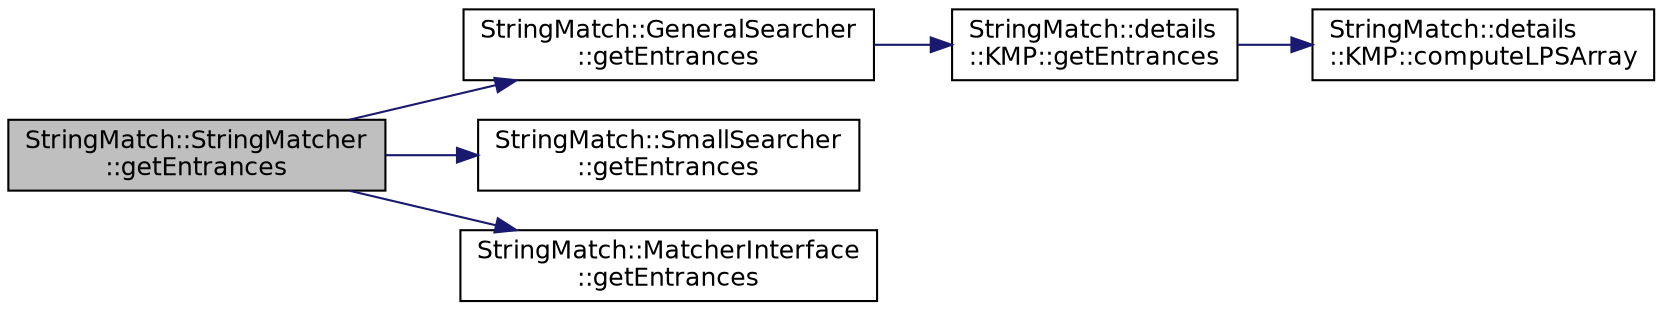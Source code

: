 digraph "StringMatch::StringMatcher::getEntrances"
{
 // INTERACTIVE_SVG=YES
 // LATEX_PDF_SIZE
  edge [fontname="Helvetica",fontsize="12",labelfontname="Helvetica",labelfontsize="12"];
  node [fontname="Helvetica",fontsize="12",shape=record];
  rankdir="LR";
  Node1 [label="StringMatch::StringMatcher\l::getEntrances",height=0.2,width=0.4,color="black", fillcolor="grey75", style="filled", fontcolor="black",tooltip=" "];
  Node1 -> Node2 [color="midnightblue",fontsize="12",style="solid",fontname="Helvetica"];
  Node2 [label="StringMatch::GeneralSearcher\l::getEntrances",height=0.2,width=0.4,color="black", fillcolor="white", style="filled",URL="$a00874.html#a374076af653dd977dad6adc61ee47d89",tooltip="Complexity: O(|text| + |pattern|)"];
  Node2 -> Node3 [color="midnightblue",fontsize="12",style="solid",fontname="Helvetica"];
  Node3 [label="StringMatch::details\l::KMP::getEntrances",height=0.2,width=0.4,color="black", fillcolor="white", style="filled",URL="$a00890.html#a8fd130f29354d6f8d518817e683199f6",tooltip=" "];
  Node3 -> Node4 [color="midnightblue",fontsize="12",style="solid",fontname="Helvetica"];
  Node4 [label="StringMatch::details\l::KMP::computeLPSArray",height=0.2,width=0.4,color="black", fillcolor="white", style="filled",URL="$a00890.html#ae229a3406e3e2afddf0efa0c2c712aff",tooltip=" "];
  Node1 -> Node5 [color="midnightblue",fontsize="12",style="solid",fontname="Helvetica"];
  Node5 [label="StringMatch::SmallSearcher\l::getEntrances",height=0.2,width=0.4,color="black", fillcolor="white", style="filled",URL="$a00886.html#a14bb2e34d3313c1a6ba984055dd71f92",tooltip="Complexity: O(|text|)"];
  Node1 -> Node6 [color="midnightblue",fontsize="12",style="solid",fontname="Helvetica"];
  Node6 [label="StringMatch::MatcherInterface\l::getEntrances",height=0.2,width=0.4,color="black", fillcolor="white", style="filled",URL="$a01058.html#a94fb8fd79594c34846a0755174df1e80",tooltip=" "];
}
